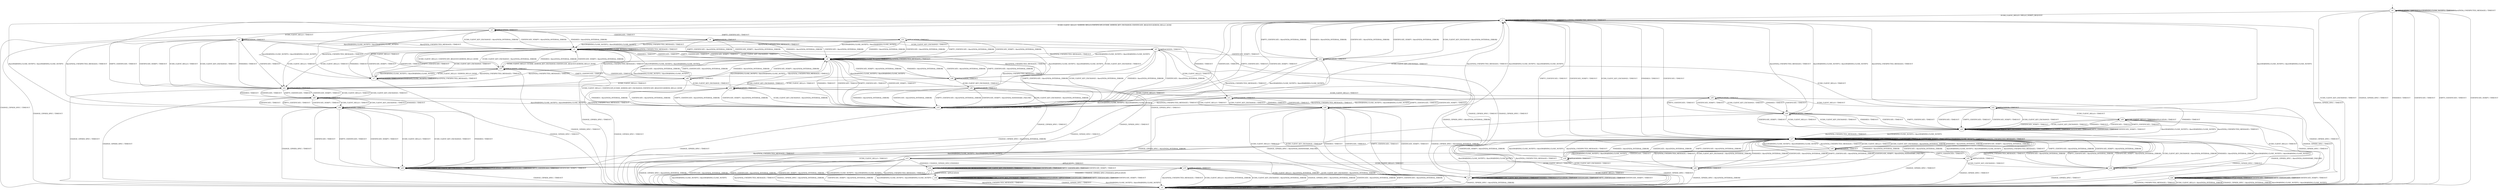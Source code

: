 digraph h9 {
s0 [label="s0"];
s1 [label="s1"];
s2 [label="s2"];
s3 [label="s3"];
s17 [label="s17"];
s4 [label="s4"];
s5 [label="s5"];
s6 [label="s6"];
s7 [label="s7"];
s18 [label="s18"];
s31 [label="s31"];
s8 [label="s8"];
s9 [label="s9"];
s19 [label="s19"];
s21 [label="s21"];
s25 [label="s25"];
s32 [label="s32"];
s33 [label="s33"];
s37 [label="s37"];
s10 [label="s10"];
s11 [label="s11"];
s12 [label="s12"];
s20 [label="s20"];
s28 [label="s28"];
s34 [label="s34"];
s35 [label="s35"];
s38 [label="s38"];
s40 [label="s40"];
s13 [label="s13"];
s22 [label="s22"];
s26 [label="s26"];
s27 [label="s27"];
s30 [label="s30"];
s36 [label="s36"];
s39 [label="s39"];
s14 [label="s14"];
s15 [label="s15"];
s23 [label="s23"];
s24 [label="s24"];
s29 [label="s29"];
s16 [label="s16"];
s0 -> s1 [label="ECDH_CLIENT_HELLO / HELLO_VERIFY_REQUEST"];
s0 -> s2 [label="ECDH_CLIENT_KEY_EXCHANGE / TIMEOUT"];
s0 -> s2 [label="CHANGE_CIPHER_SPEC / TIMEOUT"];
s0 -> s2 [label="FINISHED / TIMEOUT"];
s0 -> s0 [label="APPLICATION / TIMEOUT"];
s0 -> s2 [label="CERTIFICATE / TIMEOUT"];
s0 -> s2 [label="EMPTY_CERTIFICATE / TIMEOUT"];
s0 -> s2 [label="CERTIFICATE_VERIFY / TIMEOUT"];
s0 -> s0 [label="Alert(WARNING,CLOSE_NOTIFY) / TIMEOUT"];
s0 -> s0 [label="Alert(FATAL,UNEXPECTED_MESSAGE) / TIMEOUT"];
s1 -> s3 [label="ECDH_CLIENT_HELLO / SERVER_HELLO,CERTIFICATE,ECDHE_SERVER_KEY_EXCHANGE,CERTIFICATE_REQUEST,SERVER_HELLO_DONE"];
s1 -> s17 [label="ECDH_CLIENT_KEY_EXCHANGE / TIMEOUT"];
s1 -> s2 [label="CHANGE_CIPHER_SPEC / TIMEOUT"];
s1 -> s17 [label="FINISHED / TIMEOUT"];
s1 -> s1 [label="APPLICATION / TIMEOUT"];
s1 -> s17 [label="CERTIFICATE / TIMEOUT"];
s1 -> s17 [label="EMPTY_CERTIFICATE / TIMEOUT"];
s1 -> s17 [label="CERTIFICATE_VERIFY / TIMEOUT"];
s1 -> s1 [label="Alert(WARNING,CLOSE_NOTIFY) / TIMEOUT"];
s1 -> s1 [label="Alert(FATAL,UNEXPECTED_MESSAGE) / TIMEOUT"];
s2 -> s2 [label="ECDH_CLIENT_HELLO / TIMEOUT"];
s2 -> s2 [label="ECDH_CLIENT_KEY_EXCHANGE / TIMEOUT"];
s2 -> s2 [label="CHANGE_CIPHER_SPEC / TIMEOUT"];
s2 -> s2 [label="FINISHED / TIMEOUT"];
s2 -> s2 [label="APPLICATION / TIMEOUT"];
s2 -> s2 [label="CERTIFICATE / TIMEOUT"];
s2 -> s2 [label="EMPTY_CERTIFICATE / TIMEOUT"];
s2 -> s2 [label="CERTIFICATE_VERIFY / TIMEOUT"];
s2 -> s2 [label="Alert(WARNING,CLOSE_NOTIFY) / TIMEOUT"];
s2 -> s2 [label="Alert(FATAL,UNEXPECTED_MESSAGE) / TIMEOUT"];
s3 -> s4 [label="ECDH_CLIENT_HELLO / TIMEOUT"];
s3 -> s5 [label="ECDH_CLIENT_KEY_EXCHANGE / Alert(FATAL,INTERNAL_ERROR)"];
s3 -> s2 [label="CHANGE_CIPHER_SPEC / TIMEOUT"];
s3 -> s5 [label="FINISHED / Alert(FATAL,INTERNAL_ERROR)"];
s3 -> s3 [label="APPLICATION / TIMEOUT"];
s3 -> s6 [label="CERTIFICATE / TIMEOUT"];
s3 -> s31 [label="EMPTY_CERTIFICATE / TIMEOUT"];
s3 -> s5 [label="CERTIFICATE_VERIFY / Alert(FATAL,INTERNAL_ERROR)"];
s3 -> s7 [label="Alert(WARNING,CLOSE_NOTIFY) / Alert(WARNING,CLOSE_NOTIFY)"];
s3 -> s7 [label="Alert(FATAL,UNEXPECTED_MESSAGE) / TIMEOUT"];
s17 -> s18 [label="ECDH_CLIENT_HELLO / TIMEOUT"];
s17 -> s17 [label="ECDH_CLIENT_KEY_EXCHANGE / TIMEOUT"];
s17 -> s2 [label="CHANGE_CIPHER_SPEC / TIMEOUT"];
s17 -> s17 [label="FINISHED / TIMEOUT"];
s17 -> s17 [label="APPLICATION / TIMEOUT"];
s17 -> s17 [label="CERTIFICATE / TIMEOUT"];
s17 -> s17 [label="EMPTY_CERTIFICATE / TIMEOUT"];
s17 -> s17 [label="CERTIFICATE_VERIFY / TIMEOUT"];
s17 -> s17 [label="Alert(WARNING,CLOSE_NOTIFY) / TIMEOUT"];
s17 -> s17 [label="Alert(FATAL,UNEXPECTED_MESSAGE) / TIMEOUT"];
s4 -> s21 [label="ECDH_CLIENT_HELLO / TIMEOUT"];
s4 -> s21 [label="ECDH_CLIENT_KEY_EXCHANGE / TIMEOUT"];
s4 -> s2 [label="CHANGE_CIPHER_SPEC / TIMEOUT"];
s4 -> s21 [label="FINISHED / TIMEOUT"];
s4 -> s4 [label="APPLICATION / TIMEOUT"];
s4 -> s21 [label="CERTIFICATE / TIMEOUT"];
s4 -> s21 [label="EMPTY_CERTIFICATE / TIMEOUT"];
s4 -> s21 [label="CERTIFICATE_VERIFY / TIMEOUT"];
s4 -> s5 [label="Alert(WARNING,CLOSE_NOTIFY) / Alert(WARNING,CLOSE_NOTIFY)"];
s4 -> s5 [label="Alert(FATAL,UNEXPECTED_MESSAGE) / TIMEOUT"];
s5 -> s37 [label="ECDH_CLIENT_HELLO / CERTIFICATE_REQUEST,SERVER_HELLO_DONE"];
s5 -> s8 [label="ECDH_CLIENT_KEY_EXCHANGE / TIMEOUT"];
s5 -> s2 [label="CHANGE_CIPHER_SPEC / TIMEOUT"];
s5 -> s8 [label="FINISHED / TIMEOUT"];
s5 -> s5 [label="APPLICATION / TIMEOUT"];
s5 -> s8 [label="CERTIFICATE / TIMEOUT"];
s5 -> s8 [label="EMPTY_CERTIFICATE / TIMEOUT"];
s5 -> s8 [label="CERTIFICATE_VERIFY / TIMEOUT"];
s5 -> s5 [label="Alert(WARNING,CLOSE_NOTIFY) / TIMEOUT"];
s5 -> s5 [label="Alert(FATAL,UNEXPECTED_MESSAGE) / TIMEOUT"];
s6 -> s21 [label="ECDH_CLIENT_HELLO / TIMEOUT"];
s6 -> s9 [label="ECDH_CLIENT_KEY_EXCHANGE / TIMEOUT"];
s6 -> s2 [label="CHANGE_CIPHER_SPEC / TIMEOUT"];
s6 -> s8 [label="FINISHED / Alert(FATAL,INTERNAL_ERROR)"];
s6 -> s6 [label="APPLICATION / TIMEOUT"];
s6 -> s8 [label="CERTIFICATE / Alert(FATAL,INTERNAL_ERROR)"];
s6 -> s8 [label="EMPTY_CERTIFICATE / Alert(FATAL,INTERNAL_ERROR)"];
s6 -> s8 [label="CERTIFICATE_VERIFY / Alert(FATAL,INTERNAL_ERROR)"];
s6 -> s5 [label="Alert(WARNING,CLOSE_NOTIFY) / Alert(WARNING,CLOSE_NOTIFY)"];
s6 -> s5 [label="Alert(FATAL,UNEXPECTED_MESSAGE) / TIMEOUT"];
s7 -> s37 [label="ECDH_CLIENT_HELLO / SERVER_HELLO_DONE"];
s7 -> s5 [label="ECDH_CLIENT_KEY_EXCHANGE / TIMEOUT"];
s7 -> s2 [label="CHANGE_CIPHER_SPEC / TIMEOUT"];
s7 -> s5 [label="FINISHED / TIMEOUT"];
s7 -> s7 [label="APPLICATION / TIMEOUT"];
s7 -> s5 [label="CERTIFICATE / TIMEOUT"];
s7 -> s5 [label="EMPTY_CERTIFICATE / TIMEOUT"];
s7 -> s5 [label="CERTIFICATE_VERIFY / TIMEOUT"];
s7 -> s7 [label="Alert(WARNING,CLOSE_NOTIFY) / TIMEOUT"];
s7 -> s7 [label="Alert(FATAL,UNEXPECTED_MESSAGE) / TIMEOUT"];
s18 -> s25 [label="ECDH_CLIENT_HELLO / TIMEOUT"];
s18 -> s17 [label="ECDH_CLIENT_KEY_EXCHANGE / Alert(FATAL,INTERNAL_ERROR)"];
s18 -> s2 [label="CHANGE_CIPHER_SPEC / TIMEOUT"];
s18 -> s17 [label="FINISHED / Alert(FATAL,INTERNAL_ERROR)"];
s18 -> s18 [label="APPLICATION / TIMEOUT"];
s18 -> s19 [label="CERTIFICATE / TIMEOUT"];
s18 -> s32 [label="EMPTY_CERTIFICATE / TIMEOUT"];
s18 -> s17 [label="CERTIFICATE_VERIFY / Alert(FATAL,INTERNAL_ERROR)"];
s18 -> s17 [label="Alert(WARNING,CLOSE_NOTIFY) / Alert(WARNING,CLOSE_NOTIFY)"];
s18 -> s17 [label="Alert(FATAL,UNEXPECTED_MESSAGE) / TIMEOUT"];
s31 -> s21 [label="ECDH_CLIENT_HELLO / TIMEOUT"];
s31 -> s33 [label="ECDH_CLIENT_KEY_EXCHANGE / TIMEOUT"];
s31 -> s2 [label="CHANGE_CIPHER_SPEC / TIMEOUT"];
s31 -> s8 [label="FINISHED / Alert(FATAL,INTERNAL_ERROR)"];
s31 -> s31 [label="APPLICATION / TIMEOUT"];
s31 -> s8 [label="CERTIFICATE / Alert(FATAL,INTERNAL_ERROR)"];
s31 -> s8 [label="EMPTY_CERTIFICATE / Alert(FATAL,INTERNAL_ERROR)"];
s31 -> s8 [label="CERTIFICATE_VERIFY / Alert(FATAL,INTERNAL_ERROR)"];
s31 -> s5 [label="Alert(WARNING,CLOSE_NOTIFY) / Alert(WARNING,CLOSE_NOTIFY)"];
s31 -> s5 [label="Alert(FATAL,UNEXPECTED_MESSAGE) / TIMEOUT"];
s8 -> s37 [label="ECDH_CLIENT_HELLO / ECDHE_SERVER_KEY_EXCHANGE,CERTIFICATE_REQUEST,SERVER_HELLO_DONE"];
s8 -> s10 [label="ECDH_CLIENT_KEY_EXCHANGE / TIMEOUT"];
s8 -> s2 [label="CHANGE_CIPHER_SPEC / TIMEOUT"];
s8 -> s10 [label="FINISHED / TIMEOUT"];
s8 -> s8 [label="APPLICATION / TIMEOUT"];
s8 -> s10 [label="CERTIFICATE / TIMEOUT"];
s8 -> s10 [label="EMPTY_CERTIFICATE / TIMEOUT"];
s8 -> s10 [label="CERTIFICATE_VERIFY / TIMEOUT"];
s8 -> s8 [label="Alert(WARNING,CLOSE_NOTIFY) / TIMEOUT"];
s8 -> s8 [label="Alert(FATAL,UNEXPECTED_MESSAGE) / TIMEOUT"];
s9 -> s11 [label="ECDH_CLIENT_HELLO / TIMEOUT"];
s9 -> s10 [label="ECDH_CLIENT_KEY_EXCHANGE / Alert(FATAL,INTERNAL_ERROR)"];
s9 -> s2 [label="CHANGE_CIPHER_SPEC / Alert(FATAL,INTERNAL_ERROR)"];
s9 -> s10 [label="FINISHED / Alert(FATAL,INTERNAL_ERROR)"];
s9 -> s9 [label="APPLICATION / TIMEOUT"];
s9 -> s10 [label="CERTIFICATE / Alert(FATAL,INTERNAL_ERROR)"];
s9 -> s10 [label="EMPTY_CERTIFICATE / Alert(FATAL,INTERNAL_ERROR)"];
s9 -> s12 [label="CERTIFICATE_VERIFY / TIMEOUT"];
s9 -> s8 [label="Alert(WARNING,CLOSE_NOTIFY) / Alert(WARNING,CLOSE_NOTIFY)"];
s9 -> s8 [label="Alert(FATAL,UNEXPECTED_MESSAGE) / TIMEOUT"];
s19 -> s25 [label="ECDH_CLIENT_HELLO / TIMEOUT"];
s19 -> s20 [label="ECDH_CLIENT_KEY_EXCHANGE / TIMEOUT"];
s19 -> s2 [label="CHANGE_CIPHER_SPEC / TIMEOUT"];
s19 -> s17 [label="FINISHED / Alert(FATAL,INTERNAL_ERROR)"];
s19 -> s19 [label="APPLICATION / TIMEOUT"];
s19 -> s17 [label="CERTIFICATE / Alert(FATAL,INTERNAL_ERROR)"];
s19 -> s17 [label="EMPTY_CERTIFICATE / Alert(FATAL,INTERNAL_ERROR)"];
s19 -> s17 [label="CERTIFICATE_VERIFY / Alert(FATAL,INTERNAL_ERROR)"];
s19 -> s17 [label="Alert(WARNING,CLOSE_NOTIFY) / Alert(WARNING,CLOSE_NOTIFY)"];
s19 -> s17 [label="Alert(FATAL,UNEXPECTED_MESSAGE) / TIMEOUT"];
s21 -> s28 [label="ECDH_CLIENT_HELLO / TIMEOUT"];
s21 -> s28 [label="ECDH_CLIENT_KEY_EXCHANGE / TIMEOUT"];
s21 -> s2 [label="CHANGE_CIPHER_SPEC / TIMEOUT"];
s21 -> s28 [label="FINISHED / TIMEOUT"];
s21 -> s21 [label="APPLICATION / TIMEOUT"];
s21 -> s28 [label="CERTIFICATE / TIMEOUT"];
s21 -> s28 [label="EMPTY_CERTIFICATE / TIMEOUT"];
s21 -> s28 [label="CERTIFICATE_VERIFY / TIMEOUT"];
s21 -> s8 [label="Alert(WARNING,CLOSE_NOTIFY) / Alert(WARNING,CLOSE_NOTIFY)"];
s21 -> s8 [label="Alert(FATAL,UNEXPECTED_MESSAGE) / TIMEOUT"];
s25 -> s25 [label="ECDH_CLIENT_HELLO / TIMEOUT"];
s25 -> s25 [label="ECDH_CLIENT_KEY_EXCHANGE / TIMEOUT"];
s25 -> s2 [label="CHANGE_CIPHER_SPEC / TIMEOUT"];
s25 -> s25 [label="FINISHED / TIMEOUT"];
s25 -> s25 [label="APPLICATION / TIMEOUT"];
s25 -> s25 [label="CERTIFICATE / TIMEOUT"];
s25 -> s25 [label="EMPTY_CERTIFICATE / TIMEOUT"];
s25 -> s25 [label="CERTIFICATE_VERIFY / TIMEOUT"];
s25 -> s17 [label="Alert(WARNING,CLOSE_NOTIFY) / Alert(WARNING,CLOSE_NOTIFY)"];
s25 -> s17 [label="Alert(FATAL,UNEXPECTED_MESSAGE) / TIMEOUT"];
s32 -> s25 [label="ECDH_CLIENT_HELLO / TIMEOUT"];
s32 -> s34 [label="ECDH_CLIENT_KEY_EXCHANGE / TIMEOUT"];
s32 -> s2 [label="CHANGE_CIPHER_SPEC / TIMEOUT"];
s32 -> s17 [label="FINISHED / Alert(FATAL,INTERNAL_ERROR)"];
s32 -> s32 [label="APPLICATION / TIMEOUT"];
s32 -> s17 [label="CERTIFICATE / Alert(FATAL,INTERNAL_ERROR)"];
s32 -> s17 [label="EMPTY_CERTIFICATE / Alert(FATAL,INTERNAL_ERROR)"];
s32 -> s17 [label="CERTIFICATE_VERIFY / Alert(FATAL,INTERNAL_ERROR)"];
s32 -> s17 [label="Alert(WARNING,CLOSE_NOTIFY) / Alert(WARNING,CLOSE_NOTIFY)"];
s32 -> s17 [label="Alert(FATAL,UNEXPECTED_MESSAGE) / TIMEOUT"];
s33 -> s35 [label="ECDH_CLIENT_HELLO / TIMEOUT"];
s33 -> s10 [label="ECDH_CLIENT_KEY_EXCHANGE / Alert(FATAL,INTERNAL_ERROR)"];
s33 -> s13 [label="CHANGE_CIPHER_SPEC / TIMEOUT"];
s33 -> s10 [label="FINISHED / Alert(FATAL,INTERNAL_ERROR)"];
s33 -> s33 [label="APPLICATION / TIMEOUT"];
s33 -> s10 [label="CERTIFICATE / Alert(FATAL,INTERNAL_ERROR)"];
s33 -> s10 [label="EMPTY_CERTIFICATE / Alert(FATAL,INTERNAL_ERROR)"];
s33 -> s10 [label="CERTIFICATE_VERIFY / Alert(FATAL,INTERNAL_ERROR)"];
s33 -> s8 [label="Alert(WARNING,CLOSE_NOTIFY) / Alert(WARNING,CLOSE_NOTIFY)"];
s33 -> s8 [label="Alert(FATAL,UNEXPECTED_MESSAGE) / TIMEOUT"];
s37 -> s4 [label="ECDH_CLIENT_HELLO / TIMEOUT"];
s37 -> s5 [label="ECDH_CLIENT_KEY_EXCHANGE / Alert(FATAL,INTERNAL_ERROR)"];
s37 -> s2 [label="CHANGE_CIPHER_SPEC / TIMEOUT"];
s37 -> s5 [label="FINISHED / Alert(FATAL,INTERNAL_ERROR)"];
s37 -> s37 [label="APPLICATION / TIMEOUT"];
s37 -> s38 [label="CERTIFICATE / TIMEOUT"];
s37 -> s40 [label="EMPTY_CERTIFICATE / TIMEOUT"];
s37 -> s5 [label="CERTIFICATE_VERIFY / Alert(FATAL,INTERNAL_ERROR)"];
s37 -> s7 [label="Alert(WARNING,CLOSE_NOTIFY) / Alert(WARNING,CLOSE_NOTIFY)"];
s37 -> s7 [label="Alert(FATAL,UNEXPECTED_MESSAGE) / TIMEOUT"];
s10 -> s37 [label="ECDH_CLIENT_HELLO / CERTIFICATE,ECDHE_SERVER_KEY_EXCHANGE,CERTIFICATE_REQUEST,SERVER_HELLO_DONE"];
s10 -> s1 [label="ECDH_CLIENT_KEY_EXCHANGE / TIMEOUT"];
s10 -> s2 [label="CHANGE_CIPHER_SPEC / TIMEOUT"];
s10 -> s1 [label="FINISHED / TIMEOUT"];
s10 -> s10 [label="APPLICATION / TIMEOUT"];
s10 -> s1 [label="CERTIFICATE / TIMEOUT"];
s10 -> s1 [label="EMPTY_CERTIFICATE / TIMEOUT"];
s10 -> s1 [label="CERTIFICATE_VERIFY / TIMEOUT"];
s10 -> s10 [label="Alert(WARNING,CLOSE_NOTIFY) / TIMEOUT"];
s10 -> s10 [label="Alert(FATAL,UNEXPECTED_MESSAGE) / TIMEOUT"];
s11 -> s26 [label="ECDH_CLIENT_HELLO / TIMEOUT"];
s11 -> s26 [label="ECDH_CLIENT_KEY_EXCHANGE / TIMEOUT"];
s11 -> s2 [label="CHANGE_CIPHER_SPEC / Alert(FATAL,INTERNAL_ERROR)"];
s11 -> s26 [label="FINISHED / TIMEOUT"];
s11 -> s11 [label="APPLICATION / TIMEOUT"];
s11 -> s26 [label="CERTIFICATE / TIMEOUT"];
s11 -> s26 [label="EMPTY_CERTIFICATE / TIMEOUT"];
s11 -> s26 [label="CERTIFICATE_VERIFY / TIMEOUT"];
s11 -> s10 [label="Alert(WARNING,CLOSE_NOTIFY) / Alert(WARNING,CLOSE_NOTIFY)"];
s11 -> s10 [label="Alert(FATAL,UNEXPECTED_MESSAGE) / TIMEOUT"];
s12 -> s22 [label="ECDH_CLIENT_HELLO / TIMEOUT"];
s12 -> s1 [label="ECDH_CLIENT_KEY_EXCHANGE / Alert(FATAL,INTERNAL_ERROR)"];
s12 -> s13 [label="CHANGE_CIPHER_SPEC / TIMEOUT"];
s12 -> s1 [label="FINISHED / Alert(FATAL,INTERNAL_ERROR)"];
s12 -> s12 [label="APPLICATION / TIMEOUT"];
s12 -> s1 [label="CERTIFICATE / Alert(FATAL,INTERNAL_ERROR)"];
s12 -> s1 [label="EMPTY_CERTIFICATE / Alert(FATAL,INTERNAL_ERROR)"];
s12 -> s1 [label="CERTIFICATE_VERIFY / Alert(FATAL,INTERNAL_ERROR)"];
s12 -> s10 [label="Alert(WARNING,CLOSE_NOTIFY) / Alert(WARNING,CLOSE_NOTIFY)"];
s12 -> s10 [label="Alert(FATAL,UNEXPECTED_MESSAGE) / TIMEOUT"];
s20 -> s27 [label="ECDH_CLIENT_HELLO / TIMEOUT"];
s20 -> s17 [label="ECDH_CLIENT_KEY_EXCHANGE / Alert(FATAL,INTERNAL_ERROR)"];
s20 -> s2 [label="CHANGE_CIPHER_SPEC / Alert(FATAL,INTERNAL_ERROR)"];
s20 -> s17 [label="FINISHED / Alert(FATAL,INTERNAL_ERROR)"];
s20 -> s20 [label="APPLICATION / TIMEOUT"];
s20 -> s17 [label="CERTIFICATE / Alert(FATAL,INTERNAL_ERROR)"];
s20 -> s17 [label="EMPTY_CERTIFICATE / Alert(FATAL,INTERNAL_ERROR)"];
s20 -> s17 [label="CERTIFICATE_VERIFY / Alert(FATAL,HANDSHAKE_FAILURE)"];
s20 -> s17 [label="Alert(WARNING,CLOSE_NOTIFY) / Alert(WARNING,CLOSE_NOTIFY)"];
s20 -> s17 [label="Alert(FATAL,UNEXPECTED_MESSAGE) / TIMEOUT"];
s28 -> s30 [label="ECDH_CLIENT_HELLO / TIMEOUT"];
s28 -> s30 [label="ECDH_CLIENT_KEY_EXCHANGE / TIMEOUT"];
s28 -> s2 [label="CHANGE_CIPHER_SPEC / TIMEOUT"];
s28 -> s30 [label="FINISHED / TIMEOUT"];
s28 -> s28 [label="APPLICATION / TIMEOUT"];
s28 -> s30 [label="CERTIFICATE / TIMEOUT"];
s28 -> s30 [label="EMPTY_CERTIFICATE / TIMEOUT"];
s28 -> s30 [label="CERTIFICATE_VERIFY / TIMEOUT"];
s28 -> s10 [label="Alert(WARNING,CLOSE_NOTIFY) / Alert(WARNING,CLOSE_NOTIFY)"];
s28 -> s10 [label="Alert(FATAL,UNEXPECTED_MESSAGE) / TIMEOUT"];
s34 -> s29 [label="ECDH_CLIENT_HELLO / TIMEOUT"];
s34 -> s17 [label="ECDH_CLIENT_KEY_EXCHANGE / Alert(FATAL,INTERNAL_ERROR)"];
s34 -> s2 [label="CHANGE_CIPHER_SPEC / TIMEOUT"];
s34 -> s17 [label="FINISHED / Alert(FATAL,INTERNAL_ERROR)"];
s34 -> s34 [label="APPLICATION / TIMEOUT"];
s34 -> s17 [label="CERTIFICATE / Alert(FATAL,INTERNAL_ERROR)"];
s34 -> s17 [label="EMPTY_CERTIFICATE / Alert(FATAL,INTERNAL_ERROR)"];
s34 -> s17 [label="CERTIFICATE_VERIFY / Alert(FATAL,INTERNAL_ERROR)"];
s34 -> s17 [label="Alert(WARNING,CLOSE_NOTIFY) / Alert(WARNING,CLOSE_NOTIFY)"];
s34 -> s17 [label="Alert(FATAL,UNEXPECTED_MESSAGE) / TIMEOUT"];
s35 -> s22 [label="ECDH_CLIENT_HELLO / TIMEOUT"];
s35 -> s36 [label="ECDH_CLIENT_KEY_EXCHANGE / TIMEOUT"];
s35 -> s24 [label="CHANGE_CIPHER_SPEC / TIMEOUT"];
s35 -> s36 [label="FINISHED / TIMEOUT"];
s35 -> s35 [label="APPLICATION / TIMEOUT"];
s35 -> s36 [label="CERTIFICATE / TIMEOUT"];
s35 -> s36 [label="EMPTY_CERTIFICATE / TIMEOUT"];
s35 -> s36 [label="CERTIFICATE_VERIFY / TIMEOUT"];
s35 -> s10 [label="Alert(WARNING,CLOSE_NOTIFY) / Alert(WARNING,CLOSE_NOTIFY)"];
s35 -> s10 [label="Alert(FATAL,UNEXPECTED_MESSAGE) / TIMEOUT"];
s38 -> s21 [label="ECDH_CLIENT_HELLO / TIMEOUT"];
s38 -> s39 [label="ECDH_CLIENT_KEY_EXCHANGE / TIMEOUT"];
s38 -> s2 [label="CHANGE_CIPHER_SPEC / TIMEOUT"];
s38 -> s8 [label="FINISHED / Alert(FATAL,INTERNAL_ERROR)"];
s38 -> s38 [label="APPLICATION / TIMEOUT"];
s38 -> s8 [label="CERTIFICATE / Alert(FATAL,INTERNAL_ERROR)"];
s38 -> s8 [label="EMPTY_CERTIFICATE / Alert(FATAL,INTERNAL_ERROR)"];
s38 -> s8 [label="CERTIFICATE_VERIFY / Alert(FATAL,INTERNAL_ERROR)"];
s38 -> s5 [label="Alert(WARNING,CLOSE_NOTIFY) / Alert(WARNING,CLOSE_NOTIFY)"];
s38 -> s5 [label="Alert(FATAL,UNEXPECTED_MESSAGE) / TIMEOUT"];
s40 -> s21 [label="ECDH_CLIENT_HELLO / TIMEOUT"];
s40 -> s33 [label="ECDH_CLIENT_KEY_EXCHANGE / TIMEOUT"];
s40 -> s2 [label="CHANGE_CIPHER_SPEC / TIMEOUT"];
s40 -> s8 [label="FINISHED / Alert(FATAL,INTERNAL_ERROR)"];
s40 -> s40 [label="APPLICATION / TIMEOUT"];
s40 -> s8 [label="CERTIFICATE / Alert(FATAL,INTERNAL_ERROR)"];
s40 -> s8 [label="EMPTY_CERTIFICATE / Alert(FATAL,INTERNAL_ERROR)"];
s40 -> s8 [label="CERTIFICATE_VERIFY / Alert(FATAL,INTERNAL_ERROR)"];
s40 -> s5 [label="Alert(WARNING,CLOSE_NOTIFY) / Alert(WARNING,CLOSE_NOTIFY)"];
s40 -> s5 [label="Alert(FATAL,UNEXPECTED_MESSAGE) / TIMEOUT"];
s13 -> s2 [label="ECDH_CLIENT_HELLO / Alert(FATAL,INTERNAL_ERROR)"];
s13 -> s2 [label="ECDH_CLIENT_KEY_EXCHANGE / Alert(FATAL,INTERNAL_ERROR)"];
s13 -> s2 [label="CHANGE_CIPHER_SPEC / Alert(FATAL,INTERNAL_ERROR)"];
s13 -> s14 [label="FINISHED / CHANGE_CIPHER_SPEC,FINISHED"];
s13 -> s15 [label="APPLICATION / TIMEOUT"];
s13 -> s2 [label="CERTIFICATE / Alert(FATAL,INTERNAL_ERROR)"];
s13 -> s2 [label="EMPTY_CERTIFICATE / Alert(FATAL,INTERNAL_ERROR)"];
s13 -> s2 [label="CERTIFICATE_VERIFY / Alert(FATAL,INTERNAL_ERROR)"];
s13 -> s2 [label="Alert(WARNING,CLOSE_NOTIFY) / Alert(WARNING,CLOSE_NOTIFY)"];
s13 -> s2 [label="Alert(FATAL,UNEXPECTED_MESSAGE) / TIMEOUT"];
s22 -> s29 [label="ECDH_CLIENT_HELLO / TIMEOUT"];
s22 -> s23 [label="ECDH_CLIENT_KEY_EXCHANGE / TIMEOUT"];
s22 -> s24 [label="CHANGE_CIPHER_SPEC / TIMEOUT"];
s22 -> s23 [label="FINISHED / TIMEOUT"];
s22 -> s22 [label="APPLICATION / TIMEOUT"];
s22 -> s23 [label="CERTIFICATE / TIMEOUT"];
s22 -> s23 [label="EMPTY_CERTIFICATE / TIMEOUT"];
s22 -> s23 [label="CERTIFICATE_VERIFY / TIMEOUT"];
s22 -> s1 [label="Alert(WARNING,CLOSE_NOTIFY) / Alert(WARNING,CLOSE_NOTIFY)"];
s22 -> s1 [label="Alert(FATAL,UNEXPECTED_MESSAGE) / TIMEOUT"];
s26 -> s27 [label="ECDH_CLIENT_HELLO / TIMEOUT"];
s26 -> s27 [label="ECDH_CLIENT_KEY_EXCHANGE / TIMEOUT"];
s26 -> s2 [label="CHANGE_CIPHER_SPEC / Alert(FATAL,INTERNAL_ERROR)"];
s26 -> s27 [label="FINISHED / TIMEOUT"];
s26 -> s26 [label="APPLICATION / TIMEOUT"];
s26 -> s27 [label="CERTIFICATE / TIMEOUT"];
s26 -> s27 [label="EMPTY_CERTIFICATE / TIMEOUT"];
s26 -> s27 [label="CERTIFICATE_VERIFY / TIMEOUT"];
s26 -> s1 [label="Alert(WARNING,CLOSE_NOTIFY) / Alert(WARNING,CLOSE_NOTIFY)"];
s26 -> s1 [label="Alert(FATAL,UNEXPECTED_MESSAGE) / TIMEOUT"];
s27 -> s27 [label="ECDH_CLIENT_HELLO / TIMEOUT"];
s27 -> s27 [label="ECDH_CLIENT_KEY_EXCHANGE / TIMEOUT"];
s27 -> s2 [label="CHANGE_CIPHER_SPEC / Alert(FATAL,INTERNAL_ERROR)"];
s27 -> s27 [label="FINISHED / TIMEOUT"];
s27 -> s27 [label="APPLICATION / TIMEOUT"];
s27 -> s27 [label="CERTIFICATE / TIMEOUT"];
s27 -> s27 [label="EMPTY_CERTIFICATE / TIMEOUT"];
s27 -> s27 [label="CERTIFICATE_VERIFY / TIMEOUT"];
s27 -> s17 [label="Alert(WARNING,CLOSE_NOTIFY) / Alert(WARNING,CLOSE_NOTIFY)"];
s27 -> s17 [label="Alert(FATAL,UNEXPECTED_MESSAGE) / TIMEOUT"];
s30 -> s25 [label="ECDH_CLIENT_HELLO / TIMEOUT"];
s30 -> s25 [label="ECDH_CLIENT_KEY_EXCHANGE / TIMEOUT"];
s30 -> s2 [label="CHANGE_CIPHER_SPEC / TIMEOUT"];
s30 -> s25 [label="FINISHED / TIMEOUT"];
s30 -> s30 [label="APPLICATION / TIMEOUT"];
s30 -> s25 [label="CERTIFICATE / TIMEOUT"];
s30 -> s25 [label="EMPTY_CERTIFICATE / TIMEOUT"];
s30 -> s25 [label="CERTIFICATE_VERIFY / TIMEOUT"];
s30 -> s1 [label="Alert(WARNING,CLOSE_NOTIFY) / Alert(WARNING,CLOSE_NOTIFY)"];
s30 -> s1 [label="Alert(FATAL,UNEXPECTED_MESSAGE) / TIMEOUT"];
s36 -> s23 [label="ECDH_CLIENT_HELLO / TIMEOUT"];
s36 -> s23 [label="ECDH_CLIENT_KEY_EXCHANGE / TIMEOUT"];
s36 -> s2 [label="CHANGE_CIPHER_SPEC / Alert(FATAL,HANDSHAKE_FAILURE)"];
s36 -> s23 [label="FINISHED / TIMEOUT"];
s36 -> s36 [label="APPLICATION / TIMEOUT"];
s36 -> s23 [label="CERTIFICATE / TIMEOUT"];
s36 -> s23 [label="EMPTY_CERTIFICATE / TIMEOUT"];
s36 -> s23 [label="CERTIFICATE_VERIFY / TIMEOUT"];
s36 -> s1 [label="Alert(WARNING,CLOSE_NOTIFY) / Alert(WARNING,CLOSE_NOTIFY)"];
s36 -> s1 [label="Alert(FATAL,UNEXPECTED_MESSAGE) / TIMEOUT"];
s39 -> s11 [label="ECDH_CLIENT_HELLO / TIMEOUT"];
s39 -> s10 [label="ECDH_CLIENT_KEY_EXCHANGE / Alert(FATAL,INTERNAL_ERROR)"];
s39 -> s2 [label="CHANGE_CIPHER_SPEC / Alert(FATAL,INTERNAL_ERROR)"];
s39 -> s10 [label="FINISHED / Alert(FATAL,INTERNAL_ERROR)"];
s39 -> s39 [label="APPLICATION / TIMEOUT"];
s39 -> s10 [label="CERTIFICATE / Alert(FATAL,INTERNAL_ERROR)"];
s39 -> s10 [label="EMPTY_CERTIFICATE / Alert(FATAL,INTERNAL_ERROR)"];
s39 -> s10 [label="CERTIFICATE_VERIFY / Alert(FATAL,HANDSHAKE_FAILURE)"];
s39 -> s8 [label="Alert(WARNING,CLOSE_NOTIFY) / Alert(WARNING,CLOSE_NOTIFY)"];
s39 -> s8 [label="Alert(FATAL,UNEXPECTED_MESSAGE) / TIMEOUT"];
s14 -> s14 [label="ECDH_CLIENT_HELLO / Alert(WARNING,NO_RENEGOTIATION)"];
s14 -> s14 [label="ECDH_CLIENT_KEY_EXCHANGE / TIMEOUT"];
s14 -> s2 [label="CHANGE_CIPHER_SPEC / Alert(FATAL,INTERNAL_ERROR)"];
s14 -> s14 [label="FINISHED / TIMEOUT"];
s14 -> s16 [label="APPLICATION / APPLICATION"];
s14 -> s14 [label="CERTIFICATE / TIMEOUT"];
s14 -> s14 [label="EMPTY_CERTIFICATE / TIMEOUT"];
s14 -> s14 [label="CERTIFICATE_VERIFY / TIMEOUT"];
s14 -> s2 [label="Alert(WARNING,CLOSE_NOTIFY) / Alert(WARNING,CLOSE_NOTIFY)"];
s14 -> s2 [label="Alert(FATAL,UNEXPECTED_MESSAGE) / TIMEOUT"];
s15 -> s2 [label="ECDH_CLIENT_HELLO / Alert(FATAL,INTERNAL_ERROR)"];
s15 -> s2 [label="ECDH_CLIENT_KEY_EXCHANGE / Alert(FATAL,INTERNAL_ERROR)"];
s15 -> s2 [label="CHANGE_CIPHER_SPEC / Alert(FATAL,INTERNAL_ERROR)"];
s15 -> s16 [label="FINISHED / CHANGE_CIPHER_SPEC,FINISHED,APPLICATION"];
s15 -> s15 [label="APPLICATION / TIMEOUT"];
s15 -> s2 [label="CERTIFICATE / Alert(FATAL,INTERNAL_ERROR)"];
s15 -> s2 [label="EMPTY_CERTIFICATE / Alert(FATAL,INTERNAL_ERROR)"];
s15 -> s2 [label="CERTIFICATE_VERIFY / Alert(FATAL,INTERNAL_ERROR)"];
s15 -> s2 [label="Alert(WARNING,CLOSE_NOTIFY) / Alert(WARNING,CLOSE_NOTIFY)"];
s15 -> s2 [label="Alert(FATAL,UNEXPECTED_MESSAGE) / TIMEOUT"];
s23 -> s23 [label="ECDH_CLIENT_HELLO / TIMEOUT"];
s23 -> s23 [label="ECDH_CLIENT_KEY_EXCHANGE / TIMEOUT"];
s23 -> s2 [label="CHANGE_CIPHER_SPEC / Alert(FATAL,HANDSHAKE_FAILURE)"];
s23 -> s23 [label="FINISHED / TIMEOUT"];
s23 -> s23 [label="APPLICATION / TIMEOUT"];
s23 -> s23 [label="CERTIFICATE / TIMEOUT"];
s23 -> s23 [label="EMPTY_CERTIFICATE / TIMEOUT"];
s23 -> s23 [label="CERTIFICATE_VERIFY / TIMEOUT"];
s23 -> s17 [label="Alert(WARNING,CLOSE_NOTIFY) / Alert(WARNING,CLOSE_NOTIFY)"];
s23 -> s17 [label="Alert(FATAL,UNEXPECTED_MESSAGE) / TIMEOUT"];
s24 -> s2 [label="ECDH_CLIENT_HELLO / Alert(FATAL,INTERNAL_ERROR)"];
s24 -> s24 [label="ECDH_CLIENT_KEY_EXCHANGE / TIMEOUT"];
s24 -> s2 [label="CHANGE_CIPHER_SPEC / Alert(FATAL,INTERNAL_ERROR)"];
s24 -> s24 [label="FINISHED / TIMEOUT"];
s24 -> s24 [label="APPLICATION / TIMEOUT"];
s24 -> s24 [label="CERTIFICATE / TIMEOUT"];
s24 -> s24 [label="EMPTY_CERTIFICATE / TIMEOUT"];
s24 -> s24 [label="CERTIFICATE_VERIFY / TIMEOUT"];
s24 -> s2 [label="Alert(WARNING,CLOSE_NOTIFY) / Alert(WARNING,CLOSE_NOTIFY)"];
s24 -> s2 [label="Alert(FATAL,UNEXPECTED_MESSAGE) / TIMEOUT"];
s29 -> s29 [label="ECDH_CLIENT_HELLO / TIMEOUT"];
s29 -> s23 [label="ECDH_CLIENT_KEY_EXCHANGE / TIMEOUT"];
s29 -> s24 [label="CHANGE_CIPHER_SPEC / TIMEOUT"];
s29 -> s23 [label="FINISHED / TIMEOUT"];
s29 -> s29 [label="APPLICATION / TIMEOUT"];
s29 -> s23 [label="CERTIFICATE / TIMEOUT"];
s29 -> s23 [label="EMPTY_CERTIFICATE / TIMEOUT"];
s29 -> s23 [label="CERTIFICATE_VERIFY / TIMEOUT"];
s29 -> s17 [label="Alert(WARNING,CLOSE_NOTIFY) / Alert(WARNING,CLOSE_NOTIFY)"];
s29 -> s17 [label="Alert(FATAL,UNEXPECTED_MESSAGE) / TIMEOUT"];
s16 -> s16 [label="ECDH_CLIENT_HELLO / Alert(WARNING,NO_RENEGOTIATION)"];
s16 -> s16 [label="ECDH_CLIENT_KEY_EXCHANGE / TIMEOUT"];
s16 -> s2 [label="CHANGE_CIPHER_SPEC / TIMEOUT"];
s16 -> s16 [label="FINISHED / TIMEOUT"];
s16 -> s16 [label="APPLICATION / APPLICATION"];
s16 -> s16 [label="CERTIFICATE / TIMEOUT"];
s16 -> s16 [label="EMPTY_CERTIFICATE / TIMEOUT"];
s16 -> s16 [label="CERTIFICATE_VERIFY / TIMEOUT"];
s16 -> s2 [label="Alert(WARNING,CLOSE_NOTIFY) / Alert(WARNING,CLOSE_NOTIFY)"];
s16 -> s2 [label="Alert(FATAL,UNEXPECTED_MESSAGE) / TIMEOUT"];
__start0 [shape=none, label=""];
__start0 -> s0 [label=""];
}
